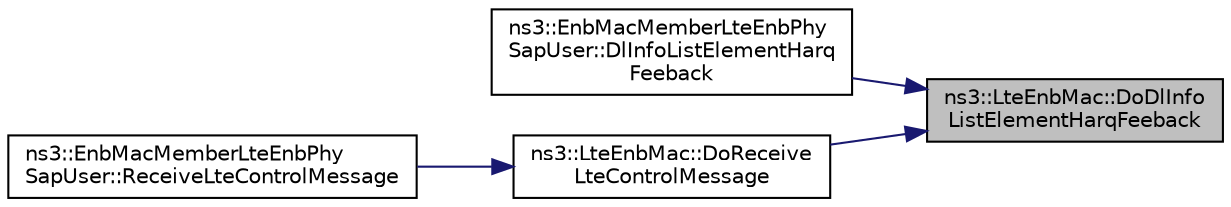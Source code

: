 digraph "ns3::LteEnbMac::DoDlInfoListElementHarqFeeback"
{
 // LATEX_PDF_SIZE
  edge [fontname="Helvetica",fontsize="10",labelfontname="Helvetica",labelfontsize="10"];
  node [fontname="Helvetica",fontsize="10",shape=record];
  rankdir="RL";
  Node1 [label="ns3::LteEnbMac::DoDlInfo\lListElementHarqFeeback",height=0.2,width=0.4,color="black", fillcolor="grey75", style="filled", fontcolor="black",tooltip="DL Info List ELements HARQ Feedback function."];
  Node1 -> Node2 [dir="back",color="midnightblue",fontsize="10",style="solid",fontname="Helvetica"];
  Node2 [label="ns3::EnbMacMemberLteEnbPhy\lSapUser::DlInfoListElementHarq\lFeeback",height=0.2,width=0.4,color="black", fillcolor="white", style="filled",URL="$classns3_1_1_enb_mac_member_lte_enb_phy_sap_user.html#aaa91842457737987e05d8458da0deff1",tooltip="Notify the HARQ on the DL tranmission status."];
  Node1 -> Node3 [dir="back",color="midnightblue",fontsize="10",style="solid",fontname="Helvetica"];
  Node3 [label="ns3::LteEnbMac::DoReceive\lLteControlMessage",height=0.2,width=0.4,color="black", fillcolor="white", style="filled",URL="$classns3_1_1_lte_enb_mac.html#a5949f6df3db0bdacc4829df0907f9224",tooltip="Receive a DL CQI ideal control message."];
  Node3 -> Node4 [dir="back",color="midnightblue",fontsize="10",style="solid",fontname="Helvetica"];
  Node4 [label="ns3::EnbMacMemberLteEnbPhy\lSapUser::ReceiveLteControlMessage",height=0.2,width=0.4,color="black", fillcolor="white", style="filled",URL="$classns3_1_1_enb_mac_member_lte_enb_phy_sap_user.html#a57873c0cd889aabc04425bffc8d24a1c",tooltip="Receive SendLteControlMessage (PDCCH map, CQI feedbacks) using the ideal control channel."];
}

